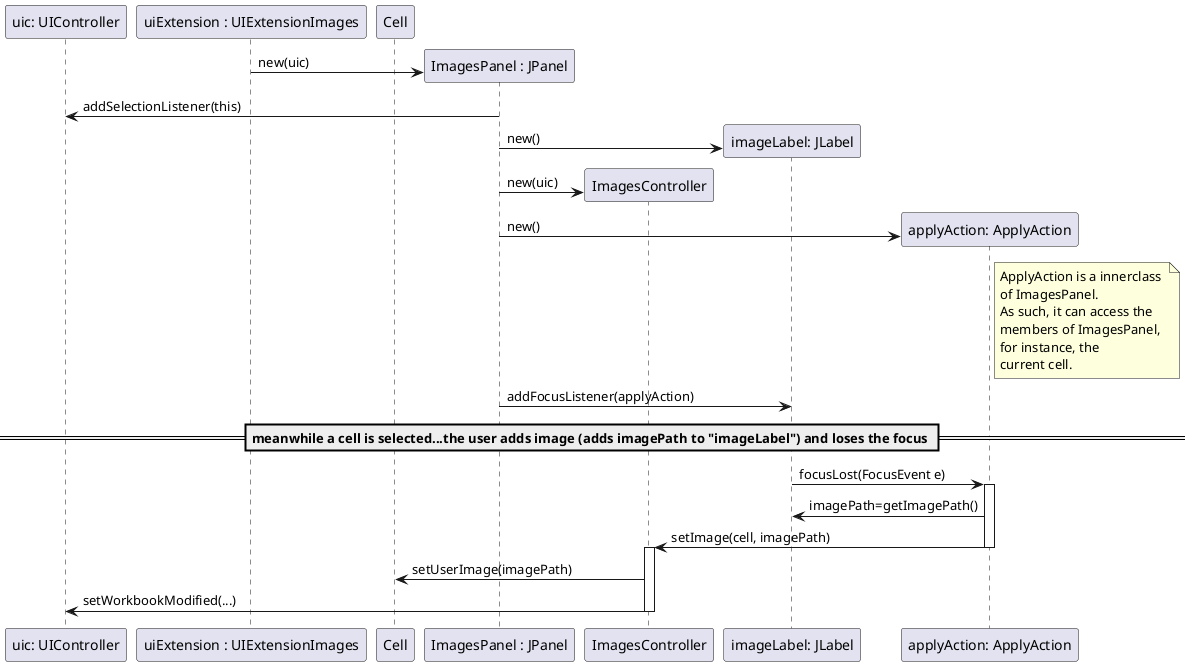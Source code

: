 @startuml core02_01_design3.png
    participant "uic: UIController" as uic
    participant "uiExtension : UIExtensionImages" as UIExt
    participant "Cell" as cell
    participant "ImagesPanel : JPanel" as ip
    participant "ImagesController" as ctrl
    participant "imageLabel: JLabel" as imageLabel
    participant "applyAction: ApplyAction" as applyAction

    create ip
    UIExt -> ip :  new(uic) 

    ip -> uic : addSelectionListener(this)
    
    create imageLabel
    ip -> imageLabel: new()

    create ctrl
    ip -> ctrl : new(uic)

    create applyAction
    ip -> applyAction : new()

    note right of applyAction
        ApplyAction is a innerclass 
        of ImagesPanel.
        As such, it can access the 
        members of ImagesPanel,
        for instance, the
        current cell.
    end note

    ip -> imageLabel : addFocusListener(applyAction)

    == meanwhile a cell is selected...the user adds image (adds imagePath to "imageLabel") and loses the focus ==


    imageLabel -> applyAction : focusLost(FocusEvent e)
    activate applyAction
    applyAction -> imageLabel : imagePath=getImagePath()
    applyAction -> ctrl : setImage(cell, imagePath)
    deactivate applyAction

    activate ctrl
    ctrl -> cell : setUserImage(imagePath)
    ctrl -> uic : setWorkbookModified(...)
    deactivate ctrl

@enduml
